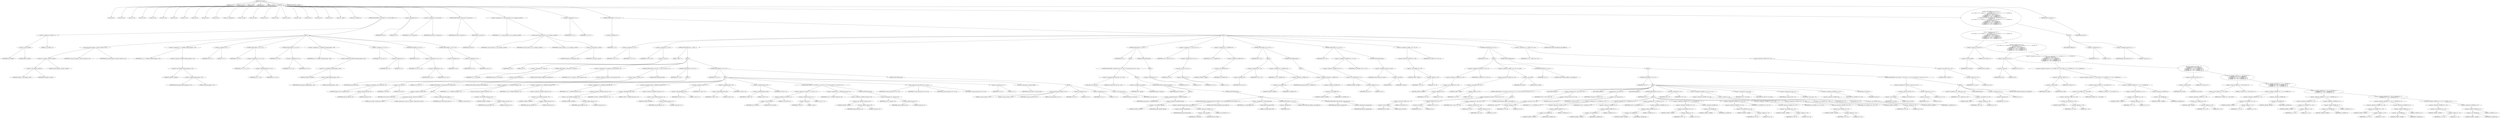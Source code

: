 digraph cache_insert {  
"1000124" [label = "(METHOD,cache_insert)" ]
"1000125" [label = "(PARAM,int a1)" ]
"1000126" [label = "(PARAM,void *cp)" ]
"1000127" [label = "(PARAM,int a3)" ]
"1000128" [label = "(PARAM,int a4)" ]
"1000129" [label = "(PARAM,__int16 a5)" ]
"1000130" [label = "(BLOCK,,)" ]
"1000131" [label = "(LOCAL,v9: int)" ]
"1000132" [label = "(LOCAL,v10: int)" ]
"1000133" [label = "(LOCAL,v11: int)" ]
"1000134" [label = "(LOCAL,v13: int)" ]
"1000135" [label = "(LOCAL,v14: int)" ]
"1000136" [label = "(LOCAL,v15: int)" ]
"1000137" [label = "(LOCAL,v16: int)" ]
"1000138" [label = "(LOCAL,v17: int)" ]
"1000139" [label = "(LOCAL,v18: int)" ]
"1000140" [label = "(LOCAL,v19: int)" ]
"1000141" [label = "(LOCAL,v20: int)" ]
"1000142" [label = "(LOCAL,v21: unsigned int)" ]
"1000143" [label = "(LOCAL,v22: bool)" ]
"1000144" [label = "(LOCAL,v23: bool)" ]
"1000145" [label = "(LOCAL,v24: int *)" ]
"1000146" [label = "(LOCAL,v25: int)" ]
"1000147" [label = "(LOCAL,v26: char *)" ]
"1000148" [label = "(LOCAL,v27: int)" ]
"1000149" [label = "(LOCAL,v28: int)" ]
"1000150" [label = "(LOCAL,v29: int)" ]
"1000151" [label = "(LOCAL,v30: int)" ]
"1000152" [label = "(LOCAL,v31: _BYTE *)" ]
"1000153" [label = "(LOCAL,v32: _DWORD [ 4 ])" ]
"1000154" [label = "(CONTROL_STRUCTURE,if ( (a5 & 0x980) != 0 ),if ( (a5 & 0x980) != 0 ))" ]
"1000155" [label = "(<operator>.notEquals,(a5 & 0x980) != 0)" ]
"1000156" [label = "(<operator>.and,a5 & 0x980)" ]
"1000157" [label = "(IDENTIFIER,a5,a5 & 0x980)" ]
"1000158" [label = "(LITERAL,0x980,a5 & 0x980)" ]
"1000159" [label = "(LITERAL,0,(a5 & 0x980) != 0)" ]
"1000160" [label = "(BLOCK,,)" ]
"1000161" [label = "(log_query,log_query((unsigned __int16)a5 | 0x10000, a1, cp))" ]
"1000162" [label = "(<operator>.or,(unsigned __int16)a5 | 0x10000)" ]
"1000163" [label = "(<operator>.cast,(unsigned __int16)a5)" ]
"1000164" [label = "(UNKNOWN,unsigned __int16,unsigned __int16)" ]
"1000165" [label = "(IDENTIFIER,a5,(unsigned __int16)a5)" ]
"1000166" [label = "(LITERAL,0x10000,(unsigned __int16)a5 | 0x10000)" ]
"1000167" [label = "(IDENTIFIER,a1,log_query((unsigned __int16)a5 | 0x10000, a1, cp))" ]
"1000168" [label = "(IDENTIFIER,cp,log_query((unsigned __int16)a5 | 0x10000, a1, cp))" ]
"1000169" [label = "(<operator>.assignment,v21 = *(_DWORD *)(dnsmasq_daemon + 252))" ]
"1000170" [label = "(IDENTIFIER,v21,v21 = *(_DWORD *)(dnsmasq_daemon + 252))" ]
"1000171" [label = "(<operator>.indirection,*(_DWORD *)(dnsmasq_daemon + 252))" ]
"1000172" [label = "(<operator>.cast,(_DWORD *)(dnsmasq_daemon + 252))" ]
"1000173" [label = "(UNKNOWN,_DWORD *,_DWORD *)" ]
"1000174" [label = "(<operator>.addition,dnsmasq_daemon + 252)" ]
"1000175" [label = "(IDENTIFIER,dnsmasq_daemon,dnsmasq_daemon + 252)" ]
"1000176" [label = "(LITERAL,252,dnsmasq_daemon + 252)" ]
"1000177" [label = "(<operator>.assignment,v22 = 1)" ]
"1000178" [label = "(IDENTIFIER,v22,v22 = 1)" ]
"1000179" [label = "(LITERAL,1,v22 = 1)" ]
"1000180" [label = "(CONTROL_STRUCTURE,if ( v21 ),if ( v21 ))" ]
"1000181" [label = "(IDENTIFIER,v21,if ( v21 ))" ]
"1000182" [label = "(<operator>.assignment,v22 = v21 >= a4)" ]
"1000183" [label = "(IDENTIFIER,v22,v22 = v21 >= a4)" ]
"1000184" [label = "(<operator>.greaterEqualsThan,v21 >= a4)" ]
"1000185" [label = "(IDENTIFIER,v21,v21 >= a4)" ]
"1000186" [label = "(IDENTIFIER,a4,v21 >= a4)" ]
"1000187" [label = "(CONTROL_STRUCTURE,if ( v22 ),if ( v22 ))" ]
"1000188" [label = "(IDENTIFIER,v22,if ( v22 ))" ]
"1000189" [label = "(<operator>.assignment,v21 = a4)" ]
"1000190" [label = "(IDENTIFIER,v21,v21 = a4)" ]
"1000191" [label = "(IDENTIFIER,a4,v21 = a4)" ]
"1000192" [label = "(<operator>.assignment,a4 = *(_DWORD *)(dnsmasq_daemon + 248))" ]
"1000193" [label = "(IDENTIFIER,a4,a4 = *(_DWORD *)(dnsmasq_daemon + 248))" ]
"1000194" [label = "(<operator>.indirection,*(_DWORD *)(dnsmasq_daemon + 248))" ]
"1000195" [label = "(<operator>.cast,(_DWORD *)(dnsmasq_daemon + 248))" ]
"1000196" [label = "(UNKNOWN,_DWORD *,_DWORD *)" ]
"1000197" [label = "(<operator>.addition,dnsmasq_daemon + 248)" ]
"1000198" [label = "(IDENTIFIER,dnsmasq_daemon,dnsmasq_daemon + 248)" ]
"1000199" [label = "(LITERAL,248,dnsmasq_daemon + 248)" ]
"1000200" [label = "(<operator>.assignment,v23 = a4 != 0)" ]
"1000201" [label = "(IDENTIFIER,v23,v23 = a4 != 0)" ]
"1000202" [label = "(<operator>.notEquals,a4 != 0)" ]
"1000203" [label = "(IDENTIFIER,a4,a4 != 0)" ]
"1000204" [label = "(LITERAL,0,a4 != 0)" ]
"1000205" [label = "(CONTROL_STRUCTURE,if ( a4 ),if ( a4 ))" ]
"1000206" [label = "(IDENTIFIER,a4,if ( a4 ))" ]
"1000207" [label = "(<operator>.assignment,v23 = a4 > v21)" ]
"1000208" [label = "(IDENTIFIER,v23,v23 = a4 > v21)" ]
"1000209" [label = "(<operator>.greaterThan,a4 > v21)" ]
"1000210" [label = "(IDENTIFIER,a4,a4 > v21)" ]
"1000211" [label = "(IDENTIFIER,v21,a4 > v21)" ]
"1000212" [label = "(CONTROL_STRUCTURE,if ( !v23 ),if ( !v23 ))" ]
"1000213" [label = "(<operator>.logicalNot,!v23)" ]
"1000214" [label = "(IDENTIFIER,v23,!v23)" ]
"1000215" [label = "(<operator>.assignment,a4 = v21)" ]
"1000216" [label = "(IDENTIFIER,a4,a4 = v21)" ]
"1000217" [label = "(IDENTIFIER,v21,a4 = v21)" ]
"1000218" [label = "(<operator>.assignment,v9 = 0)" ]
"1000219" [label = "(IDENTIFIER,v9,v9 = 0)" ]
"1000220" [label = "(LITERAL,0,v9 = 0)" ]
"1000221" [label = "(<operator>.assignment,v10 = insert_error)" ]
"1000222" [label = "(IDENTIFIER,v10,v10 = insert_error)" ]
"1000223" [label = "(IDENTIFIER,insert_error,v10 = insert_error)" ]
"1000224" [label = "(CONTROL_STRUCTURE,if ( insert_error ),if ( insert_error ))" ]
"1000225" [label = "(IDENTIFIER,insert_error,if ( insert_error ))" ]
"1000226" [label = "(RETURN,return v9;,return v9;)" ]
"1000227" [label = "(IDENTIFIER,v9,return v9;)" ]
"1000228" [label = "(<operator>.assignment,v11 = cache_scan_free(a1, cp, a3, (unsigned __int16)a5))" ]
"1000229" [label = "(IDENTIFIER,v11,v11 = cache_scan_free(a1, cp, a3, (unsigned __int16)a5))" ]
"1000230" [label = "(cache_scan_free,cache_scan_free(a1, cp, a3, (unsigned __int16)a5))" ]
"1000231" [label = "(IDENTIFIER,a1,cache_scan_free(a1, cp, a3, (unsigned __int16)a5))" ]
"1000232" [label = "(IDENTIFIER,cp,cache_scan_free(a1, cp, a3, (unsigned __int16)a5))" ]
"1000233" [label = "(IDENTIFIER,a3,cache_scan_free(a1, cp, a3, (unsigned __int16)a5))" ]
"1000234" [label = "(<operator>.cast,(unsigned __int16)a5)" ]
"1000235" [label = "(UNKNOWN,unsigned __int16,unsigned __int16)" ]
"1000236" [label = "(IDENTIFIER,a5,(unsigned __int16)a5)" ]
"1000237" [label = "(<operator>.assignment,v9 = v11)" ]
"1000238" [label = "(IDENTIFIER,v9,v9 = v11)" ]
"1000239" [label = "(IDENTIFIER,v11,v9 = v11)" ]
"1000240" [label = "(CONTROL_STRUCTURE,if ( !v11 ),if ( !v11 ))" ]
"1000241" [label = "(<operator>.logicalNot,!v11)" ]
"1000242" [label = "(IDENTIFIER,v11,!v11)" ]
"1000243" [label = "(BLOCK,,)" ]
"1000244" [label = "(<operator>.assignment,v13 = v10)" ]
"1000245" [label = "(IDENTIFIER,v13,v13 = v10)" ]
"1000246" [label = "(IDENTIFIER,v10,v13 = v10)" ]
"1000247" [label = "(<operator>.assignment,v14 = a5 & 4)" ]
"1000248" [label = "(IDENTIFIER,v14,v14 = a5 & 4)" ]
"1000249" [label = "(<operator>.and,a5 & 4)" ]
"1000250" [label = "(IDENTIFIER,a5,a5 & 4)" ]
"1000251" [label = "(LITERAL,4,a5 & 4)" ]
"1000252" [label = "(CONTROL_STRUCTURE,while ( 1 ),while ( 1 ))" ]
"1000253" [label = "(LITERAL,1,while ( 1 ))" ]
"1000254" [label = "(BLOCK,,)" ]
"1000255" [label = "(<operator>.assignment,v15 = cache_tail)" ]
"1000256" [label = "(IDENTIFIER,v15,v15 = cache_tail)" ]
"1000257" [label = "(IDENTIFIER,cache_tail,v15 = cache_tail)" ]
"1000258" [label = "(CONTROL_STRUCTURE,if ( !cache_tail ),if ( !cache_tail ))" ]
"1000259" [label = "(<operator>.logicalNot,!cache_tail)" ]
"1000260" [label = "(IDENTIFIER,cache_tail,!cache_tail)" ]
"1000261" [label = "(CONTROL_STRUCTURE,goto LABEL_26;,goto LABEL_26;)" ]
"1000262" [label = "(<operator>.assignment,v16 = *(unsigned __int16 *)(cache_tail + 36))" ]
"1000263" [label = "(IDENTIFIER,v16,v16 = *(unsigned __int16 *)(cache_tail + 36))" ]
"1000264" [label = "(<operator>.indirection,*(unsigned __int16 *)(cache_tail + 36))" ]
"1000265" [label = "(<operator>.cast,(unsigned __int16 *)(cache_tail + 36))" ]
"1000266" [label = "(UNKNOWN,unsigned __int16 *,unsigned __int16 *)" ]
"1000267" [label = "(<operator>.addition,cache_tail + 36)" ]
"1000268" [label = "(IDENTIFIER,cache_tail,cache_tail + 36)" ]
"1000269" [label = "(LITERAL,36,cache_tail + 36)" ]
"1000270" [label = "(CONTROL_STRUCTURE,if ( (v16 & 0xC) == 0 ),if ( (v16 & 0xC) == 0 ))" ]
"1000271" [label = "(<operator>.equals,(v16 & 0xC) == 0)" ]
"1000272" [label = "(<operator>.and,v16 & 0xC)" ]
"1000273" [label = "(IDENTIFIER,v16,v16 & 0xC)" ]
"1000274" [label = "(LITERAL,0xC,v16 & 0xC)" ]
"1000275" [label = "(LITERAL,0,(v16 & 0xC) == 0)" ]
"1000276" [label = "(CONTROL_STRUCTURE,break;,break;)" ]
"1000277" [label = "(CONTROL_STRUCTURE,if ( v13 ),if ( v13 ))" ]
"1000278" [label = "(IDENTIFIER,v13,if ( v13 ))" ]
"1000279" [label = "(BLOCK,,)" ]
"1000280" [label = "(CONTROL_STRUCTURE,if ( !warned_12395 ),if ( !warned_12395 ))" ]
"1000281" [label = "(<operator>.logicalNot,!warned_12395)" ]
"1000282" [label = "(IDENTIFIER,warned_12395,!warned_12395)" ]
"1000283" [label = "(BLOCK,,)" ]
"1000284" [label = "(my_syslog,my_syslog(3, \"Internal error in cache.\"))" ]
"1000285" [label = "(LITERAL,3,my_syslog(3, \"Internal error in cache.\"))" ]
"1000286" [label = "(LITERAL,\"Internal error in cache.\",my_syslog(3, \"Internal error in cache.\"))" ]
"1000287" [label = "(<operator>.assignment,warned_12395 = 1)" ]
"1000288" [label = "(IDENTIFIER,warned_12395,warned_12395 = 1)" ]
"1000289" [label = "(LITERAL,1,warned_12395 = 1)" ]
"1000290" [label = "(CONTROL_STRUCTURE,goto LABEL_26;,goto LABEL_26;)" ]
"1000291" [label = "(CONTROL_STRUCTURE,if ( v14 ),if ( v14 ))" ]
"1000292" [label = "(IDENTIFIER,v14,if ( v14 ))" ]
"1000293" [label = "(BLOCK,,)" ]
"1000294" [label = "(<operator>.assignment,v17 = *(_DWORD *)(cache_tail + 16))" ]
"1000295" [label = "(IDENTIFIER,v17,v17 = *(_DWORD *)(cache_tail + 16))" ]
"1000296" [label = "(<operator>.indirection,*(_DWORD *)(cache_tail + 16))" ]
"1000297" [label = "(<operator>.cast,(_DWORD *)(cache_tail + 16))" ]
"1000298" [label = "(UNKNOWN,_DWORD *,_DWORD *)" ]
"1000299" [label = "(<operator>.addition,cache_tail + 16)" ]
"1000300" [label = "(IDENTIFIER,cache_tail,cache_tail + 16)" ]
"1000301" [label = "(LITERAL,16,cache_tail + 16)" ]
"1000302" [label = "(<operator>.assignment,v18 = *(_DWORD *)(cache_tail + 20))" ]
"1000303" [label = "(IDENTIFIER,v18,v18 = *(_DWORD *)(cache_tail + 20))" ]
"1000304" [label = "(<operator>.indirection,*(_DWORD *)(cache_tail + 20))" ]
"1000305" [label = "(<operator>.cast,(_DWORD *)(cache_tail + 20))" ]
"1000306" [label = "(UNKNOWN,_DWORD *,_DWORD *)" ]
"1000307" [label = "(<operator>.addition,cache_tail + 20)" ]
"1000308" [label = "(IDENTIFIER,cache_tail,cache_tail + 20)" ]
"1000309" [label = "(LITERAL,20,cache_tail + 20)" ]
"1000310" [label = "(<operator>.assignment,v19 = *(_DWORD *)(cache_tail + 24))" ]
"1000311" [label = "(IDENTIFIER,v19,v19 = *(_DWORD *)(cache_tail + 24))" ]
"1000312" [label = "(<operator>.indirection,*(_DWORD *)(cache_tail + 24))" ]
"1000313" [label = "(<operator>.cast,(_DWORD *)(cache_tail + 24))" ]
"1000314" [label = "(UNKNOWN,_DWORD *,_DWORD *)" ]
"1000315" [label = "(<operator>.addition,cache_tail + 24)" ]
"1000316" [label = "(IDENTIFIER,cache_tail,cache_tail + 24)" ]
"1000317" [label = "(LITERAL,24,cache_tail + 24)" ]
"1000318" [label = "(<operator>.assignment,v32[0] = *(_DWORD *)(cache_tail + 12))" ]
"1000319" [label = "(<operator>.indirectIndexAccess,v32[0])" ]
"1000320" [label = "(IDENTIFIER,v32,v32[0] = *(_DWORD *)(cache_tail + 12))" ]
"1000321" [label = "(LITERAL,0,v32[0] = *(_DWORD *)(cache_tail + 12))" ]
"1000322" [label = "(<operator>.indirection,*(_DWORD *)(cache_tail + 12))" ]
"1000323" [label = "(<operator>.cast,(_DWORD *)(cache_tail + 12))" ]
"1000324" [label = "(UNKNOWN,_DWORD *,_DWORD *)" ]
"1000325" [label = "(<operator>.addition,cache_tail + 12)" ]
"1000326" [label = "(IDENTIFIER,cache_tail,cache_tail + 12)" ]
"1000327" [label = "(LITERAL,12,cache_tail + 12)" ]
"1000328" [label = "(<operator>.assignment,v32[1] = v17)" ]
"1000329" [label = "(<operator>.indirectIndexAccess,v32[1])" ]
"1000330" [label = "(IDENTIFIER,v32,v32[1] = v17)" ]
"1000331" [label = "(LITERAL,1,v32[1] = v17)" ]
"1000332" [label = "(IDENTIFIER,v17,v32[1] = v17)" ]
"1000333" [label = "(<operator>.assignment,v32[2] = v18)" ]
"1000334" [label = "(<operator>.indirectIndexAccess,v32[2])" ]
"1000335" [label = "(IDENTIFIER,v32,v32[2] = v18)" ]
"1000336" [label = "(LITERAL,2,v32[2] = v18)" ]
"1000337" [label = "(IDENTIFIER,v18,v32[2] = v18)" ]
"1000338" [label = "(<operator>.assignment,v32[3] = v19)" ]
"1000339" [label = "(<operator>.indirectIndexAccess,v32[3])" ]
"1000340" [label = "(IDENTIFIER,v32,v32[3] = v19)" ]
"1000341" [label = "(LITERAL,3,v32[3] = v19)" ]
"1000342" [label = "(IDENTIFIER,v19,v32[3] = v19)" ]
"1000343" [label = "(CONTROL_STRUCTURE,if ( (v16 & 0x200) != 0 || (v16 & 2) != 0 ),if ( (v16 & 0x200) != 0 || (v16 & 2) != 0 ))" ]
"1000344" [label = "(<operator>.logicalOr,(v16 & 0x200) != 0 || (v16 & 2) != 0)" ]
"1000345" [label = "(<operator>.notEquals,(v16 & 0x200) != 0)" ]
"1000346" [label = "(<operator>.and,v16 & 0x200)" ]
"1000347" [label = "(IDENTIFIER,v16,v16 & 0x200)" ]
"1000348" [label = "(LITERAL,0x200,v16 & 0x200)" ]
"1000349" [label = "(LITERAL,0,(v16 & 0x200) != 0)" ]
"1000350" [label = "(<operator>.notEquals,(v16 & 2) != 0)" ]
"1000351" [label = "(<operator>.and,v16 & 2)" ]
"1000352" [label = "(IDENTIFIER,v16,v16 & 2)" ]
"1000353" [label = "(LITERAL,2,v16 & 2)" ]
"1000354" [label = "(LITERAL,0,(v16 & 2) != 0)" ]
"1000355" [label = "(<operator>.assignment,v20 = *(_DWORD *)(cache_tail + 40))" ]
"1000356" [label = "(IDENTIFIER,v20,v20 = *(_DWORD *)(cache_tail + 40))" ]
"1000357" [label = "(<operator>.indirection,*(_DWORD *)(cache_tail + 40))" ]
"1000358" [label = "(<operator>.cast,(_DWORD *)(cache_tail + 40))" ]
"1000359" [label = "(UNKNOWN,_DWORD *,_DWORD *)" ]
"1000360" [label = "(<operator>.addition,cache_tail + 40)" ]
"1000361" [label = "(IDENTIFIER,cache_tail,cache_tail + 40)" ]
"1000362" [label = "(LITERAL,40,cache_tail + 40)" ]
"1000363" [label = "(CONTROL_STRUCTURE,else,else)" ]
"1000364" [label = "(<operator>.assignment,v20 = cache_tail + 40)" ]
"1000365" [label = "(IDENTIFIER,v20,v20 = cache_tail + 40)" ]
"1000366" [label = "(<operator>.addition,cache_tail + 40)" ]
"1000367" [label = "(IDENTIFIER,cache_tail,cache_tail + 40)" ]
"1000368" [label = "(LITERAL,40,cache_tail + 40)" ]
"1000369" [label = "(cache_scan_free,cache_scan_free(v20, v32, a3, v16))" ]
"1000370" [label = "(IDENTIFIER,v20,cache_scan_free(v20, v32, a3, v16))" ]
"1000371" [label = "(IDENTIFIER,v32,cache_scan_free(v20, v32, a3, v16))" ]
"1000372" [label = "(IDENTIFIER,a3,cache_scan_free(v20, v32, a3, v16))" ]
"1000373" [label = "(IDENTIFIER,v16,cache_scan_free(v20, v32, a3, v16))" ]
"1000374" [label = "(<operator>.assignment,v13 = 1)" ]
"1000375" [label = "(IDENTIFIER,v13,v13 = 1)" ]
"1000376" [label = "(LITERAL,1,v13 = 1)" ]
"1000377" [label = "(<operator>.preIncrement,++cache_live_freed)" ]
"1000378" [label = "(IDENTIFIER,cache_live_freed,++cache_live_freed)" ]
"1000379" [label = "(CONTROL_STRUCTURE,else,else)" ]
"1000380" [label = "(BLOCK,,)" ]
"1000381" [label = "(cache_scan_free,cache_scan_free(0, 0, a3, 0))" ]
"1000382" [label = "(LITERAL,0,cache_scan_free(0, 0, a3, 0))" ]
"1000383" [label = "(LITERAL,0,cache_scan_free(0, 0, a3, 0))" ]
"1000384" [label = "(IDENTIFIER,a3,cache_scan_free(0, 0, a3, 0))" ]
"1000385" [label = "(LITERAL,0,cache_scan_free(0, 0, a3, 0))" ]
"1000386" [label = "(<operator>.assignment,v13 = 0)" ]
"1000387" [label = "(IDENTIFIER,v13,v13 = 0)" ]
"1000388" [label = "(LITERAL,0,v13 = 0)" ]
"1000389" [label = "(<operator>.assignment,v14 = 1)" ]
"1000390" [label = "(IDENTIFIER,v14,v14 = 1)" ]
"1000391" [label = "(LITERAL,1,v14 = 1)" ]
"1000392" [label = "(CONTROL_STRUCTURE,if ( a1 ),if ( a1 ))" ]
"1000393" [label = "(IDENTIFIER,a1,if ( a1 ))" ]
"1000394" [label = "(BLOCK,,)" ]
"1000395" [label = "(CONTROL_STRUCTURE,if ( strlen((const char *)a1) > 0x31 ),if ( strlen((const char *)a1) > 0x31 ))" ]
"1000396" [label = "(<operator>.greaterThan,strlen((const char *)a1) > 0x31)" ]
"1000397" [label = "(strlen,strlen((const char *)a1))" ]
"1000398" [label = "(<operator>.cast,(const char *)a1)" ]
"1000399" [label = "(UNKNOWN,const char *,const char *)" ]
"1000400" [label = "(IDENTIFIER,a1,(const char *)a1)" ]
"1000401" [label = "(LITERAL,0x31,strlen((const char *)a1) > 0x31)" ]
"1000402" [label = "(BLOCK,,)" ]
"1000403" [label = "(<operator>.assignment,v9 = big_free)" ]
"1000404" [label = "(IDENTIFIER,v9,v9 = big_free)" ]
"1000405" [label = "(IDENTIFIER,big_free,v9 = big_free)" ]
"1000406" [label = "(CONTROL_STRUCTURE,if ( big_free ),if ( big_free ))" ]
"1000407" [label = "(IDENTIFIER,big_free,if ( big_free ))" ]
"1000408" [label = "(BLOCK,,)" ]
"1000409" [label = "(<operator>.assignment,big_free = *(_DWORD *)big_free)" ]
"1000410" [label = "(IDENTIFIER,big_free,big_free = *(_DWORD *)big_free)" ]
"1000411" [label = "(<operator>.indirection,*(_DWORD *)big_free)" ]
"1000412" [label = "(<operator>.cast,(_DWORD *)big_free)" ]
"1000413" [label = "(UNKNOWN,_DWORD *,_DWORD *)" ]
"1000414" [label = "(IDENTIFIER,big_free,(_DWORD *)big_free)" ]
"1000415" [label = "(CONTROL_STRUCTURE,else,else)" ]
"1000416" [label = "(BLOCK,,)" ]
"1000417" [label = "(CONTROL_STRUCTURE,if ( !bignames_left && (a5 & 0x5000) == 0 ),if ( !bignames_left && (a5 & 0x5000) == 0 ))" ]
"1000418" [label = "(<operator>.logicalAnd,!bignames_left && (a5 & 0x5000) == 0)" ]
"1000419" [label = "(<operator>.logicalNot,!bignames_left)" ]
"1000420" [label = "(IDENTIFIER,bignames_left,!bignames_left)" ]
"1000421" [label = "(<operator>.equals,(a5 & 0x5000) == 0)" ]
"1000422" [label = "(<operator>.and,a5 & 0x5000)" ]
"1000423" [label = "(IDENTIFIER,a5,a5 & 0x5000)" ]
"1000424" [label = "(LITERAL,0x5000,a5 & 0x5000)" ]
"1000425" [label = "(LITERAL,0,(a5 & 0x5000) == 0)" ]
"1000426" [label = "(CONTROL_STRUCTURE,goto LABEL_26;,goto LABEL_26;)" ]
"1000427" [label = "(<operator>.assignment,v9 = whine_malloc(1028))" ]
"1000428" [label = "(IDENTIFIER,v9,v9 = whine_malloc(1028))" ]
"1000429" [label = "(whine_malloc,whine_malloc(1028))" ]
"1000430" [label = "(LITERAL,1028,whine_malloc(1028))" ]
"1000431" [label = "(CONTROL_STRUCTURE,if ( !v9 ),if ( !v9 ))" ]
"1000432" [label = "(<operator>.logicalNot,!v9)" ]
"1000433" [label = "(IDENTIFIER,v9,!v9)" ]
"1000434" [label = "(CONTROL_STRUCTURE,goto LABEL_26;,goto LABEL_26;)" ]
"1000435" [label = "(CONTROL_STRUCTURE,if ( bignames_left ),if ( bignames_left ))" ]
"1000436" [label = "(IDENTIFIER,bignames_left,if ( bignames_left ))" ]
"1000437" [label = "(<operator>.preDecrement,--bignames_left)" ]
"1000438" [label = "(IDENTIFIER,bignames_left,--bignames_left)" ]
"1000439" [label = "(CONTROL_STRUCTURE,else,else)" ]
"1000440" [label = "(BLOCK,,)" ]
"1000441" [label = "(<operator>.assignment,v9 = 0)" ]
"1000442" [label = "(IDENTIFIER,v9,v9 = 0)" ]
"1000443" [label = "(LITERAL,0,v9 = 0)" ]
"1000444" [label = "(<operator>.assignment,v24 = *(int **)(v15 + 4))" ]
"1000445" [label = "(IDENTIFIER,v24,v24 = *(int **)(v15 + 4))" ]
"1000446" [label = "(<operator>.indirection,*(int **)(v15 + 4))" ]
"1000447" [label = "(<operator>.cast,(int **)(v15 + 4))" ]
"1000448" [label = "(UNKNOWN,int **,int **)" ]
"1000449" [label = "(<operator>.addition,v15 + 4)" ]
"1000450" [label = "(IDENTIFIER,v15,v15 + 4)" ]
"1000451" [label = "(LITERAL,4,v15 + 4)" ]
"1000452" [label = "(<operator>.assignment,v25 = *(_DWORD *)v15)" ]
"1000453" [label = "(IDENTIFIER,v25,v25 = *(_DWORD *)v15)" ]
"1000454" [label = "(<operator>.indirection,*(_DWORD *)v15)" ]
"1000455" [label = "(<operator>.cast,(_DWORD *)v15)" ]
"1000456" [label = "(UNKNOWN,_DWORD *,_DWORD *)" ]
"1000457" [label = "(IDENTIFIER,v15,(_DWORD *)v15)" ]
"1000458" [label = "(CONTROL_STRUCTURE,if ( v24 ),if ( v24 ))" ]
"1000459" [label = "(IDENTIFIER,v24,if ( v24 ))" ]
"1000460" [label = "(BLOCK,,)" ]
"1000461" [label = "(<operator>.assignment,*v24 = v25)" ]
"1000462" [label = "(<operator>.indirection,*v24)" ]
"1000463" [label = "(IDENTIFIER,v24,*v24 = v25)" ]
"1000464" [label = "(IDENTIFIER,v25,*v24 = v25)" ]
"1000465" [label = "(<operator>.assignment,v25 = *(_DWORD *)v15)" ]
"1000466" [label = "(IDENTIFIER,v25,v25 = *(_DWORD *)v15)" ]
"1000467" [label = "(<operator>.indirection,*(_DWORD *)v15)" ]
"1000468" [label = "(<operator>.cast,(_DWORD *)v15)" ]
"1000469" [label = "(UNKNOWN,_DWORD *,_DWORD *)" ]
"1000470" [label = "(IDENTIFIER,v15,(_DWORD *)v15)" ]
"1000471" [label = "(CONTROL_STRUCTURE,else,else)" ]
"1000472" [label = "(BLOCK,,)" ]
"1000473" [label = "(<operator>.assignment,cache_head = *(_DWORD *)v15)" ]
"1000474" [label = "(IDENTIFIER,cache_head,cache_head = *(_DWORD *)v15)" ]
"1000475" [label = "(<operator>.indirection,*(_DWORD *)v15)" ]
"1000476" [label = "(<operator>.cast,(_DWORD *)v15)" ]
"1000477" [label = "(UNKNOWN,_DWORD *,_DWORD *)" ]
"1000478" [label = "(IDENTIFIER,v15,(_DWORD *)v15)" ]
"1000479" [label = "(CONTROL_STRUCTURE,if ( v25 ),if ( v25 ))" ]
"1000480" [label = "(IDENTIFIER,v25,if ( v25 ))" ]
"1000481" [label = "(<operator>.assignment,*(_DWORD *)(v25 + 4) = v24)" ]
"1000482" [label = "(<operator>.indirection,*(_DWORD *)(v25 + 4))" ]
"1000483" [label = "(<operator>.cast,(_DWORD *)(v25 + 4))" ]
"1000484" [label = "(UNKNOWN,_DWORD *,_DWORD *)" ]
"1000485" [label = "(<operator>.addition,v25 + 4)" ]
"1000486" [label = "(IDENTIFIER,v25,v25 + 4)" ]
"1000487" [label = "(LITERAL,4,v25 + 4)" ]
"1000488" [label = "(IDENTIFIER,v24,*(_DWORD *)(v25 + 4) = v24)" ]
"1000489" [label = "(CONTROL_STRUCTURE,else,else)" ]
"1000490" [label = "(<operator>.assignment,cache_tail = (int)v24)" ]
"1000491" [label = "(IDENTIFIER,cache_tail,cache_tail = (int)v24)" ]
"1000492" [label = "(<operator>.cast,(int)v24)" ]
"1000493" [label = "(UNKNOWN,int,int)" ]
"1000494" [label = "(IDENTIFIER,v24,(int)v24)" ]
"1000495" [label = "(<operator>.assignment,*(_WORD *)(v15 + 36) = a5)" ]
"1000496" [label = "(<operator>.indirection,*(_WORD *)(v15 + 36))" ]
"1000497" [label = "(<operator>.cast,(_WORD *)(v15 + 36))" ]
"1000498" [label = "(UNKNOWN,_WORD *,_WORD *)" ]
"1000499" [label = "(<operator>.addition,v15 + 36)" ]
"1000500" [label = "(IDENTIFIER,v15,v15 + 36)" ]
"1000501" [label = "(LITERAL,36,v15 + 36)" ]
"1000502" [label = "(IDENTIFIER,a5,*(_WORD *)(v15 + 36) = a5)" ]
"1000503" [label = "(CONTROL_STRUCTURE,if ( v9 ),if ( v9 ))" ]
"1000504" [label = "(IDENTIFIER,v9,if ( v9 ))" ]
"1000505" [label = "(BLOCK,,)" ]
"1000506" [label = "(<operator>.assignment,*(_DWORD *)(v15 + 40) = v9)" ]
"1000507" [label = "(<operator>.indirection,*(_DWORD *)(v15 + 40))" ]
"1000508" [label = "(<operator>.cast,(_DWORD *)(v15 + 40))" ]
"1000509" [label = "(UNKNOWN,_DWORD *,_DWORD *)" ]
"1000510" [label = "(<operator>.addition,v15 + 40)" ]
"1000511" [label = "(IDENTIFIER,v15,v15 + 40)" ]
"1000512" [label = "(LITERAL,40,v15 + 40)" ]
"1000513" [label = "(IDENTIFIER,v9,*(_DWORD *)(v15 + 40) = v9)" ]
"1000514" [label = "(<operator>.assignment,*(_WORD *)(v15 + 36) = a5 | 0x200)" ]
"1000515" [label = "(<operator>.indirection,*(_WORD *)(v15 + 36))" ]
"1000516" [label = "(<operator>.cast,(_WORD *)(v15 + 36))" ]
"1000517" [label = "(UNKNOWN,_WORD *,_WORD *)" ]
"1000518" [label = "(<operator>.addition,v15 + 36)" ]
"1000519" [label = "(IDENTIFIER,v15,v15 + 36)" ]
"1000520" [label = "(LITERAL,36,v15 + 36)" ]
"1000521" [label = "(<operator>.or,a5 | 0x200)" ]
"1000522" [label = "(IDENTIFIER,a5,a5 | 0x200)" ]
"1000523" [label = "(LITERAL,0x200,a5 | 0x200)" ]
"1000524" [label = "(CONTROL_STRUCTURE,if ( a1 ),if ( a1 ))" ]
"1000525" [label = "(IDENTIFIER,a1,if ( a1 ))" ]
"1000526" [label = "(CONTROL_STRUCTURE,goto LABEL_51;,goto LABEL_51;)" ]
"1000527" [label = "(CONTROL_STRUCTURE,else,else)" ]
"1000528" [label = "(BLOCK,,)" ]
"1000529" [label = "(CONTROL_STRUCTURE,if ( a1 ),if ( a1 ))" ]
"1000530" [label = "(IDENTIFIER,a1,if ( a1 ))" ]
"1000531" [label = "(BLOCK,,)" ]
"1000532" [label = "(CONTROL_STRUCTURE,if ( (a5 & 0x200) == 0 && (a5 & 2) == 0 ),if ( (a5 & 0x200) == 0 && (a5 & 2) == 0 ))" ]
"1000533" [label = "(<operator>.logicalAnd,(a5 & 0x200) == 0 && (a5 & 2) == 0)" ]
"1000534" [label = "(<operator>.equals,(a5 & 0x200) == 0)" ]
"1000535" [label = "(<operator>.and,a5 & 0x200)" ]
"1000536" [label = "(IDENTIFIER,a5,a5 & 0x200)" ]
"1000537" [label = "(LITERAL,0x200,a5 & 0x200)" ]
"1000538" [label = "(LITERAL,0,(a5 & 0x200) == 0)" ]
"1000539" [label = "(<operator>.equals,(a5 & 2) == 0)" ]
"1000540" [label = "(<operator>.and,a5 & 2)" ]
"1000541" [label = "(IDENTIFIER,a5,a5 & 2)" ]
"1000542" [label = "(LITERAL,2,a5 & 2)" ]
"1000543" [label = "(LITERAL,0,(a5 & 2) == 0)" ]
"1000544" [label = "(BLOCK,,)" ]
"1000545" [label = "(<operator>.assignment,v26 = (char *)(v15 + 40))" ]
"1000546" [label = "(IDENTIFIER,v26,v26 = (char *)(v15 + 40))" ]
"1000547" [label = "(<operator>.cast,(char *)(v15 + 40))" ]
"1000548" [label = "(UNKNOWN,char *,char *)" ]
"1000549" [label = "(<operator>.addition,v15 + 40)" ]
"1000550" [label = "(IDENTIFIER,v15,v15 + 40)" ]
"1000551" [label = "(LITERAL,40,v15 + 40)" ]
"1000552" [label = "(CONTROL_STRUCTURE,goto LABEL_52;,goto LABEL_52;)" ]
"1000553" [label = "(JUMP_TARGET,LABEL_51)" ]
"1000554" [label = "(<operator>.assignment,v26 = *(char **)(v15 + 40))" ]
"1000555" [label = "(IDENTIFIER,v26,v26 = *(char **)(v15 + 40))" ]
"1000556" [label = "(<operator>.indirection,*(char **)(v15 + 40))" ]
"1000557" [label = "(<operator>.cast,(char **)(v15 + 40))" ]
"1000558" [label = "(UNKNOWN,char **,char **)" ]
"1000559" [label = "(<operator>.addition,v15 + 40)" ]
"1000560" [label = "(IDENTIFIER,v15,v15 + 40)" ]
"1000561" [label = "(LITERAL,40,v15 + 40)" ]
"1000562" [label = "(JUMP_TARGET,LABEL_52)" ]
"1000563" [label = "(strcpy,strcpy(v26, (const char *)a1))" ]
"1000564" [label = "(IDENTIFIER,v26,strcpy(v26, (const char *)a1))" ]
"1000565" [label = "(<operator>.cast,(const char *)a1)" ]
"1000566" [label = "(UNKNOWN,const char *,const char *)" ]
"1000567" [label = "(IDENTIFIER,a1,(const char *)a1)" ]
"1000568" [label = "(JUMP_TARGET,LABEL_53)" ]
"1000569" [label = "(CONTROL_STRUCTURE,if ( cp ),if ( cp ))" ]
"1000570" [label = "(IDENTIFIER,cp,if ( cp ))" ]
"1000571" [label = "(BLOCK,,)" ]
"1000572" [label = "(<operator>.assignment,v27 = *((_DWORD *)cp + 1))" ]
"1000573" [label = "(IDENTIFIER,v27,v27 = *((_DWORD *)cp + 1))" ]
"1000574" [label = "(<operator>.indirection,*((_DWORD *)cp + 1))" ]
"1000575" [label = "(<operator>.addition,(_DWORD *)cp + 1)" ]
"1000576" [label = "(<operator>.cast,(_DWORD *)cp)" ]
"1000577" [label = "(UNKNOWN,_DWORD *,_DWORD *)" ]
"1000578" [label = "(IDENTIFIER,cp,(_DWORD *)cp)" ]
"1000579" [label = "(LITERAL,1,(_DWORD *)cp + 1)" ]
"1000580" [label = "(<operator>.assignment,v28 = *((_DWORD *)cp + 2))" ]
"1000581" [label = "(IDENTIFIER,v28,v28 = *((_DWORD *)cp + 2))" ]
"1000582" [label = "(<operator>.indirection,*((_DWORD *)cp + 2))" ]
"1000583" [label = "(<operator>.addition,(_DWORD *)cp + 2)" ]
"1000584" [label = "(<operator>.cast,(_DWORD *)cp)" ]
"1000585" [label = "(UNKNOWN,_DWORD *,_DWORD *)" ]
"1000586" [label = "(IDENTIFIER,cp,(_DWORD *)cp)" ]
"1000587" [label = "(LITERAL,2,(_DWORD *)cp + 2)" ]
"1000588" [label = "(<operator>.assignment,v29 = *((_DWORD *)cp + 3))" ]
"1000589" [label = "(IDENTIFIER,v29,v29 = *((_DWORD *)cp + 3))" ]
"1000590" [label = "(<operator>.indirection,*((_DWORD *)cp + 3))" ]
"1000591" [label = "(<operator>.addition,(_DWORD *)cp + 3)" ]
"1000592" [label = "(<operator>.cast,(_DWORD *)cp)" ]
"1000593" [label = "(UNKNOWN,_DWORD *,_DWORD *)" ]
"1000594" [label = "(IDENTIFIER,cp,(_DWORD *)cp)" ]
"1000595" [label = "(LITERAL,3,(_DWORD *)cp + 3)" ]
"1000596" [label = "(<operator>.assignment,*(_DWORD *)(v15 + 12) = *(_DWORD *)cp)" ]
"1000597" [label = "(<operator>.indirection,*(_DWORD *)(v15 + 12))" ]
"1000598" [label = "(<operator>.cast,(_DWORD *)(v15 + 12))" ]
"1000599" [label = "(UNKNOWN,_DWORD *,_DWORD *)" ]
"1000600" [label = "(<operator>.addition,v15 + 12)" ]
"1000601" [label = "(IDENTIFIER,v15,v15 + 12)" ]
"1000602" [label = "(LITERAL,12,v15 + 12)" ]
"1000603" [label = "(<operator>.indirection,*(_DWORD *)cp)" ]
"1000604" [label = "(<operator>.cast,(_DWORD *)cp)" ]
"1000605" [label = "(UNKNOWN,_DWORD *,_DWORD *)" ]
"1000606" [label = "(IDENTIFIER,cp,(_DWORD *)cp)" ]
"1000607" [label = "(<operator>.assignment,*(_DWORD *)(v15 + 16) = v27)" ]
"1000608" [label = "(<operator>.indirection,*(_DWORD *)(v15 + 16))" ]
"1000609" [label = "(<operator>.cast,(_DWORD *)(v15 + 16))" ]
"1000610" [label = "(UNKNOWN,_DWORD *,_DWORD *)" ]
"1000611" [label = "(<operator>.addition,v15 + 16)" ]
"1000612" [label = "(IDENTIFIER,v15,v15 + 16)" ]
"1000613" [label = "(LITERAL,16,v15 + 16)" ]
"1000614" [label = "(IDENTIFIER,v27,*(_DWORD *)(v15 + 16) = v27)" ]
"1000615" [label = "(<operator>.assignment,*(_DWORD *)(v15 + 20) = v28)" ]
"1000616" [label = "(<operator>.indirection,*(_DWORD *)(v15 + 20))" ]
"1000617" [label = "(<operator>.cast,(_DWORD *)(v15 + 20))" ]
"1000618" [label = "(UNKNOWN,_DWORD *,_DWORD *)" ]
"1000619" [label = "(<operator>.addition,v15 + 20)" ]
"1000620" [label = "(IDENTIFIER,v15,v15 + 20)" ]
"1000621" [label = "(LITERAL,20,v15 + 20)" ]
"1000622" [label = "(IDENTIFIER,v28,*(_DWORD *)(v15 + 20) = v28)" ]
"1000623" [label = "(<operator>.assignment,*(_DWORD *)(v15 + 24) = v29)" ]
"1000624" [label = "(<operator>.indirection,*(_DWORD *)(v15 + 24))" ]
"1000625" [label = "(<operator>.cast,(_DWORD *)(v15 + 24))" ]
"1000626" [label = "(UNKNOWN,_DWORD *,_DWORD *)" ]
"1000627" [label = "(<operator>.addition,v15 + 24)" ]
"1000628" [label = "(IDENTIFIER,v15,v15 + 24)" ]
"1000629" [label = "(LITERAL,24,v15 + 24)" ]
"1000630" [label = "(IDENTIFIER,v29,*(_DWORD *)(v15 + 24) = v29)" ]
"1000631" [label = "(<operator>.assignment,v9 = v15)" ]
"1000632" [label = "(IDENTIFIER,v9,v9 = v15)" ]
"1000633" [label = "(IDENTIFIER,v15,v9 = v15)" ]
"1000634" [label = "(<operator>.assignment,*(_DWORD *)(v15 + 28) = a4 + a3)" ]
"1000635" [label = "(<operator>.indirection,*(_DWORD *)(v15 + 28))" ]
"1000636" [label = "(<operator>.cast,(_DWORD *)(v15 + 28))" ]
"1000637" [label = "(UNKNOWN,_DWORD *,_DWORD *)" ]
"1000638" [label = "(<operator>.addition,v15 + 28)" ]
"1000639" [label = "(IDENTIFIER,v15,v15 + 28)" ]
"1000640" [label = "(LITERAL,28,v15 + 28)" ]
"1000641" [label = "(<operator>.addition,a4 + a3)" ]
"1000642" [label = "(IDENTIFIER,a4,a4 + a3)" ]
"1000643" [label = "(IDENTIFIER,a3,a4 + a3)" ]
"1000644" [label = "(<operator>.assignment,v30 = new_chain)" ]
"1000645" [label = "(IDENTIFIER,v30,v30 = new_chain)" ]
"1000646" [label = "(IDENTIFIER,new_chain,v30 = new_chain)" ]
"1000647" [label = "(<operator>.assignment,new_chain = v15)" ]
"1000648" [label = "(IDENTIFIER,new_chain,new_chain = v15)" ]
"1000649" [label = "(IDENTIFIER,v15,new_chain = v15)" ]
"1000650" [label = "(<operator>.assignment,*(_DWORD *)v15 = v30)" ]
"1000651" [label = "(<operator>.indirection,*(_DWORD *)v15)" ]
"1000652" [label = "(<operator>.cast,(_DWORD *)v15)" ]
"1000653" [label = "(UNKNOWN,_DWORD *,_DWORD *)" ]
"1000654" [label = "(IDENTIFIER,v15,(_DWORD *)v15)" ]
"1000655" [label = "(IDENTIFIER,v30,*(_DWORD *)v15 = v30)" ]
"1000656" [label = "(RETURN,return v9;,return v9;)" ]
"1000657" [label = "(IDENTIFIER,v9,return v9;)" ]
"1000658" [label = "(CONTROL_STRUCTURE,if ( (a5 & 0x200) == 0 && (a5 & 2) == 0 ),if ( (a5 & 0x200) == 0 && (a5 & 2) == 0 ))" ]
"1000659" [label = "(<operator>.logicalAnd,(a5 & 0x200) == 0 && (a5 & 2) == 0)" ]
"1000660" [label = "(<operator>.equals,(a5 & 0x200) == 0)" ]
"1000661" [label = "(<operator>.and,a5 & 0x200)" ]
"1000662" [label = "(IDENTIFIER,a5,a5 & 0x200)" ]
"1000663" [label = "(LITERAL,0x200,a5 & 0x200)" ]
"1000664" [label = "(LITERAL,0,(a5 & 0x200) == 0)" ]
"1000665" [label = "(<operator>.equals,(a5 & 2) == 0)" ]
"1000666" [label = "(<operator>.and,a5 & 2)" ]
"1000667" [label = "(IDENTIFIER,a5,a5 & 2)" ]
"1000668" [label = "(LITERAL,2,a5 & 2)" ]
"1000669" [label = "(LITERAL,0,(a5 & 2) == 0)" ]
"1000670" [label = "(BLOCK,,)" ]
"1000671" [label = "(<operator>.assignment,v31 = (_BYTE *)(v15 + 40))" ]
"1000672" [label = "(IDENTIFIER,v31,v31 = (_BYTE *)(v15 + 40))" ]
"1000673" [label = "(<operator>.cast,(_BYTE *)(v15 + 40))" ]
"1000674" [label = "(UNKNOWN,_BYTE *,_BYTE *)" ]
"1000675" [label = "(<operator>.addition,v15 + 40)" ]
"1000676" [label = "(IDENTIFIER,v15,v15 + 40)" ]
"1000677" [label = "(LITERAL,40,v15 + 40)" ]
"1000678" [label = "(JUMP_TARGET,LABEL_68)" ]
"1000679" [label = "(<operator>.assignment,*v31 = 0)" ]
"1000680" [label = "(<operator>.indirection,*v31)" ]
"1000681" [label = "(IDENTIFIER,v31,*v31 = 0)" ]
"1000682" [label = "(LITERAL,0,*v31 = 0)" ]
"1000683" [label = "(CONTROL_STRUCTURE,goto LABEL_53;,goto LABEL_53;)" ]
"1000684" [label = "(<operator>.assignment,v31 = *(_BYTE **)(v15 + 40))" ]
"1000685" [label = "(IDENTIFIER,v31,v31 = *(_BYTE **)(v15 + 40))" ]
"1000686" [label = "(<operator>.indirection,*(_BYTE **)(v15 + 40))" ]
"1000687" [label = "(<operator>.cast,(_BYTE **)(v15 + 40))" ]
"1000688" [label = "(UNKNOWN,_BYTE **,_BYTE **)" ]
"1000689" [label = "(<operator>.addition,v15 + 40)" ]
"1000690" [label = "(IDENTIFIER,v15,v15 + 40)" ]
"1000691" [label = "(LITERAL,40,v15 + 40)" ]
"1000692" [label = "(CONTROL_STRUCTURE,goto LABEL_68;,goto LABEL_68;)" ]
"1000693" [label = "(CONTROL_STRUCTURE,if ( (a5 & 0x180) == 0\n    || (a5 & 8) == 0\n    || ((a5 & 0x80) == 0 || (*(_WORD *)(v11 + 36) & 0x80) == 0 || *(_DWORD *)(v11 + 12) != *(_DWORD *)cp)\n    && ((a5 & 0x100) == 0\n     || (*(_WORD *)(v11 + 36) & 0x100) == 0\n     || *(_DWORD *)(v11 + 12) != *(_DWORD *)cp\n     || *(_DWORD *)(v11 + 16) != *((_DWORD *)cp + 1)\n     || *(_DWORD *)(v11 + 20) != *((_DWORD *)cp + 2)\n     || *(_DWORD *)(v11 + 24) != *((_DWORD *)cp + 3)) ),if ( (a5 & 0x180) == 0\n    || (a5 & 8) == 0\n    || ((a5 & 0x80) == 0 || (*(_WORD *)(v11 + 36) & 0x80) == 0 || *(_DWORD *)(v11 + 12) != *(_DWORD *)cp)\n    && ((a5 & 0x100) == 0\n     || (*(_WORD *)(v11 + 36) & 0x100) == 0\n     || *(_DWORD *)(v11 + 12) != *(_DWORD *)cp\n     || *(_DWORD *)(v11 + 16) != *((_DWORD *)cp + 1)\n     || *(_DWORD *)(v11 + 20) != *((_DWORD *)cp + 2)\n     || *(_DWORD *)(v11 + 24) != *((_DWORD *)cp + 3)) ))" ]
"1000694" [label = "(<operator>.logicalOr,(a5 & 0x180) == 0\n    || (a5 & 8) == 0\n    || ((a5 & 0x80) == 0 || (*(_WORD *)(v11 + 36) & 0x80) == 0 || *(_DWORD *)(v11 + 12) != *(_DWORD *)cp)\n    && ((a5 & 0x100) == 0\n     || (*(_WORD *)(v11 + 36) & 0x100) == 0\n     || *(_DWORD *)(v11 + 12) != *(_DWORD *)cp\n     || *(_DWORD *)(v11 + 16) != *((_DWORD *)cp + 1)\n     || *(_DWORD *)(v11 + 20) != *((_DWORD *)cp + 2)\n     || *(_DWORD *)(v11 + 24) != *((_DWORD *)cp + 3)))" ]
"1000695" [label = "(<operator>.equals,(a5 & 0x180) == 0)" ]
"1000696" [label = "(<operator>.and,a5 & 0x180)" ]
"1000697" [label = "(IDENTIFIER,a5,a5 & 0x180)" ]
"1000698" [label = "(LITERAL,0x180,a5 & 0x180)" ]
"1000699" [label = "(LITERAL,0,(a5 & 0x180) == 0)" ]
"1000700" [label = "(<operator>.logicalOr,(a5 & 8) == 0\n    || ((a5 & 0x80) == 0 || (*(_WORD *)(v11 + 36) & 0x80) == 0 || *(_DWORD *)(v11 + 12) != *(_DWORD *)cp)\n    && ((a5 & 0x100) == 0\n     || (*(_WORD *)(v11 + 36) & 0x100) == 0\n     || *(_DWORD *)(v11 + 12) != *(_DWORD *)cp\n     || *(_DWORD *)(v11 + 16) != *((_DWORD *)cp + 1)\n     || *(_DWORD *)(v11 + 20) != *((_DWORD *)cp + 2)\n     || *(_DWORD *)(v11 + 24) != *((_DWORD *)cp + 3)))" ]
"1000701" [label = "(<operator>.equals,(a5 & 8) == 0)" ]
"1000702" [label = "(<operator>.and,a5 & 8)" ]
"1000703" [label = "(IDENTIFIER,a5,a5 & 8)" ]
"1000704" [label = "(LITERAL,8,a5 & 8)" ]
"1000705" [label = "(LITERAL,0,(a5 & 8) == 0)" ]
"1000706" [label = "(<operator>.logicalAnd,((a5 & 0x80) == 0 || (*(_WORD *)(v11 + 36) & 0x80) == 0 || *(_DWORD *)(v11 + 12) != *(_DWORD *)cp)\n    && ((a5 & 0x100) == 0\n     || (*(_WORD *)(v11 + 36) & 0x100) == 0\n     || *(_DWORD *)(v11 + 12) != *(_DWORD *)cp\n     || *(_DWORD *)(v11 + 16) != *((_DWORD *)cp + 1)\n     || *(_DWORD *)(v11 + 20) != *((_DWORD *)cp + 2)\n     || *(_DWORD *)(v11 + 24) != *((_DWORD *)cp + 3)))" ]
"1000707" [label = "(<operator>.logicalOr,(a5 & 0x80) == 0 || (*(_WORD *)(v11 + 36) & 0x80) == 0 || *(_DWORD *)(v11 + 12) != *(_DWORD *)cp)" ]
"1000708" [label = "(<operator>.equals,(a5 & 0x80) == 0)" ]
"1000709" [label = "(<operator>.and,a5 & 0x80)" ]
"1000710" [label = "(IDENTIFIER,a5,a5 & 0x80)" ]
"1000711" [label = "(LITERAL,0x80,a5 & 0x80)" ]
"1000712" [label = "(LITERAL,0,(a5 & 0x80) == 0)" ]
"1000713" [label = "(<operator>.logicalOr,(*(_WORD *)(v11 + 36) & 0x80) == 0 || *(_DWORD *)(v11 + 12) != *(_DWORD *)cp)" ]
"1000714" [label = "(<operator>.equals,(*(_WORD *)(v11 + 36) & 0x80) == 0)" ]
"1000715" [label = "(<operator>.and,*(_WORD *)(v11 + 36) & 0x80)" ]
"1000716" [label = "(<operator>.indirection,*(_WORD *)(v11 + 36))" ]
"1000717" [label = "(<operator>.cast,(_WORD *)(v11 + 36))" ]
"1000718" [label = "(UNKNOWN,_WORD *,_WORD *)" ]
"1000719" [label = "(<operator>.addition,v11 + 36)" ]
"1000720" [label = "(IDENTIFIER,v11,v11 + 36)" ]
"1000721" [label = "(LITERAL,36,v11 + 36)" ]
"1000722" [label = "(LITERAL,0x80,*(_WORD *)(v11 + 36) & 0x80)" ]
"1000723" [label = "(LITERAL,0,(*(_WORD *)(v11 + 36) & 0x80) == 0)" ]
"1000724" [label = "(<operator>.notEquals,*(_DWORD *)(v11 + 12) != *(_DWORD *)cp)" ]
"1000725" [label = "(<operator>.indirection,*(_DWORD *)(v11 + 12))" ]
"1000726" [label = "(<operator>.cast,(_DWORD *)(v11 + 12))" ]
"1000727" [label = "(UNKNOWN,_DWORD *,_DWORD *)" ]
"1000728" [label = "(<operator>.addition,v11 + 12)" ]
"1000729" [label = "(IDENTIFIER,v11,v11 + 12)" ]
"1000730" [label = "(LITERAL,12,v11 + 12)" ]
"1000731" [label = "(<operator>.indirection,*(_DWORD *)cp)" ]
"1000732" [label = "(<operator>.cast,(_DWORD *)cp)" ]
"1000733" [label = "(UNKNOWN,_DWORD *,_DWORD *)" ]
"1000734" [label = "(IDENTIFIER,cp,(_DWORD *)cp)" ]
"1000735" [label = "(<operator>.logicalOr,(a5 & 0x100) == 0\n     || (*(_WORD *)(v11 + 36) & 0x100) == 0\n     || *(_DWORD *)(v11 + 12) != *(_DWORD *)cp\n     || *(_DWORD *)(v11 + 16) != *((_DWORD *)cp + 1)\n     || *(_DWORD *)(v11 + 20) != *((_DWORD *)cp + 2)\n     || *(_DWORD *)(v11 + 24) != *((_DWORD *)cp + 3))" ]
"1000736" [label = "(<operator>.equals,(a5 & 0x100) == 0)" ]
"1000737" [label = "(<operator>.and,a5 & 0x100)" ]
"1000738" [label = "(IDENTIFIER,a5,a5 & 0x100)" ]
"1000739" [label = "(LITERAL,0x100,a5 & 0x100)" ]
"1000740" [label = "(LITERAL,0,(a5 & 0x100) == 0)" ]
"1000741" [label = "(<operator>.logicalOr,(*(_WORD *)(v11 + 36) & 0x100) == 0\n     || *(_DWORD *)(v11 + 12) != *(_DWORD *)cp\n     || *(_DWORD *)(v11 + 16) != *((_DWORD *)cp + 1)\n     || *(_DWORD *)(v11 + 20) != *((_DWORD *)cp + 2)\n     || *(_DWORD *)(v11 + 24) != *((_DWORD *)cp + 3))" ]
"1000742" [label = "(<operator>.equals,(*(_WORD *)(v11 + 36) & 0x100) == 0)" ]
"1000743" [label = "(<operator>.and,*(_WORD *)(v11 + 36) & 0x100)" ]
"1000744" [label = "(<operator>.indirection,*(_WORD *)(v11 + 36))" ]
"1000745" [label = "(<operator>.cast,(_WORD *)(v11 + 36))" ]
"1000746" [label = "(UNKNOWN,_WORD *,_WORD *)" ]
"1000747" [label = "(<operator>.addition,v11 + 36)" ]
"1000748" [label = "(IDENTIFIER,v11,v11 + 36)" ]
"1000749" [label = "(LITERAL,36,v11 + 36)" ]
"1000750" [label = "(LITERAL,0x100,*(_WORD *)(v11 + 36) & 0x100)" ]
"1000751" [label = "(LITERAL,0,(*(_WORD *)(v11 + 36) & 0x100) == 0)" ]
"1000752" [label = "(<operator>.logicalOr,*(_DWORD *)(v11 + 12) != *(_DWORD *)cp\n     || *(_DWORD *)(v11 + 16) != *((_DWORD *)cp + 1)\n     || *(_DWORD *)(v11 + 20) != *((_DWORD *)cp + 2)\n     || *(_DWORD *)(v11 + 24) != *((_DWORD *)cp + 3))" ]
"1000753" [label = "(<operator>.notEquals,*(_DWORD *)(v11 + 12) != *(_DWORD *)cp)" ]
"1000754" [label = "(<operator>.indirection,*(_DWORD *)(v11 + 12))" ]
"1000755" [label = "(<operator>.cast,(_DWORD *)(v11 + 12))" ]
"1000756" [label = "(UNKNOWN,_DWORD *,_DWORD *)" ]
"1000757" [label = "(<operator>.addition,v11 + 12)" ]
"1000758" [label = "(IDENTIFIER,v11,v11 + 12)" ]
"1000759" [label = "(LITERAL,12,v11 + 12)" ]
"1000760" [label = "(<operator>.indirection,*(_DWORD *)cp)" ]
"1000761" [label = "(<operator>.cast,(_DWORD *)cp)" ]
"1000762" [label = "(UNKNOWN,_DWORD *,_DWORD *)" ]
"1000763" [label = "(IDENTIFIER,cp,(_DWORD *)cp)" ]
"1000764" [label = "(<operator>.logicalOr,*(_DWORD *)(v11 + 16) != *((_DWORD *)cp + 1)\n     || *(_DWORD *)(v11 + 20) != *((_DWORD *)cp + 2)\n     || *(_DWORD *)(v11 + 24) != *((_DWORD *)cp + 3))" ]
"1000765" [label = "(<operator>.notEquals,*(_DWORD *)(v11 + 16) != *((_DWORD *)cp + 1))" ]
"1000766" [label = "(<operator>.indirection,*(_DWORD *)(v11 + 16))" ]
"1000767" [label = "(<operator>.cast,(_DWORD *)(v11 + 16))" ]
"1000768" [label = "(UNKNOWN,_DWORD *,_DWORD *)" ]
"1000769" [label = "(<operator>.addition,v11 + 16)" ]
"1000770" [label = "(IDENTIFIER,v11,v11 + 16)" ]
"1000771" [label = "(LITERAL,16,v11 + 16)" ]
"1000772" [label = "(<operator>.indirection,*((_DWORD *)cp + 1))" ]
"1000773" [label = "(<operator>.addition,(_DWORD *)cp + 1)" ]
"1000774" [label = "(<operator>.cast,(_DWORD *)cp)" ]
"1000775" [label = "(UNKNOWN,_DWORD *,_DWORD *)" ]
"1000776" [label = "(IDENTIFIER,cp,(_DWORD *)cp)" ]
"1000777" [label = "(LITERAL,1,(_DWORD *)cp + 1)" ]
"1000778" [label = "(<operator>.logicalOr,*(_DWORD *)(v11 + 20) != *((_DWORD *)cp + 2)\n     || *(_DWORD *)(v11 + 24) != *((_DWORD *)cp + 3))" ]
"1000779" [label = "(<operator>.notEquals,*(_DWORD *)(v11 + 20) != *((_DWORD *)cp + 2))" ]
"1000780" [label = "(<operator>.indirection,*(_DWORD *)(v11 + 20))" ]
"1000781" [label = "(<operator>.cast,(_DWORD *)(v11 + 20))" ]
"1000782" [label = "(UNKNOWN,_DWORD *,_DWORD *)" ]
"1000783" [label = "(<operator>.addition,v11 + 20)" ]
"1000784" [label = "(IDENTIFIER,v11,v11 + 20)" ]
"1000785" [label = "(LITERAL,20,v11 + 20)" ]
"1000786" [label = "(<operator>.indirection,*((_DWORD *)cp + 2))" ]
"1000787" [label = "(<operator>.addition,(_DWORD *)cp + 2)" ]
"1000788" [label = "(<operator>.cast,(_DWORD *)cp)" ]
"1000789" [label = "(UNKNOWN,_DWORD *,_DWORD *)" ]
"1000790" [label = "(IDENTIFIER,cp,(_DWORD *)cp)" ]
"1000791" [label = "(LITERAL,2,(_DWORD *)cp + 2)" ]
"1000792" [label = "(<operator>.notEquals,*(_DWORD *)(v11 + 24) != *((_DWORD *)cp + 3))" ]
"1000793" [label = "(<operator>.indirection,*(_DWORD *)(v11 + 24))" ]
"1000794" [label = "(<operator>.cast,(_DWORD *)(v11 + 24))" ]
"1000795" [label = "(UNKNOWN,_DWORD *,_DWORD *)" ]
"1000796" [label = "(<operator>.addition,v11 + 24)" ]
"1000797" [label = "(IDENTIFIER,v11,v11 + 24)" ]
"1000798" [label = "(LITERAL,24,v11 + 24)" ]
"1000799" [label = "(<operator>.indirection,*((_DWORD *)cp + 3))" ]
"1000800" [label = "(<operator>.addition,(_DWORD *)cp + 3)" ]
"1000801" [label = "(<operator>.cast,(_DWORD *)cp)" ]
"1000802" [label = "(UNKNOWN,_DWORD *,_DWORD *)" ]
"1000803" [label = "(IDENTIFIER,cp,(_DWORD *)cp)" ]
"1000804" [label = "(LITERAL,3,(_DWORD *)cp + 3)" ]
"1000805" [label = "(BLOCK,,)" ]
"1000806" [label = "(JUMP_TARGET,LABEL_26)" ]
"1000807" [label = "(<operator>.assignment,v9 = 0)" ]
"1000808" [label = "(IDENTIFIER,v9,v9 = 0)" ]
"1000809" [label = "(LITERAL,0,v9 = 0)" ]
"1000810" [label = "(<operator>.assignment,insert_error = 1)" ]
"1000811" [label = "(IDENTIFIER,insert_error,insert_error = 1)" ]
"1000812" [label = "(LITERAL,1,insert_error = 1)" ]
"1000813" [label = "(RETURN,return v9;,return v9;)" ]
"1000814" [label = "(IDENTIFIER,v9,return v9;)" ]
"1000815" [label = "(METHOD_RETURN,int __fastcall)" ]
  "1000124" -> "1000125" 
  "1000124" -> "1000126" 
  "1000124" -> "1000127" 
  "1000124" -> "1000128" 
  "1000124" -> "1000129" 
  "1000124" -> "1000130" 
  "1000124" -> "1000815" 
  "1000130" -> "1000131" 
  "1000130" -> "1000132" 
  "1000130" -> "1000133" 
  "1000130" -> "1000134" 
  "1000130" -> "1000135" 
  "1000130" -> "1000136" 
  "1000130" -> "1000137" 
  "1000130" -> "1000138" 
  "1000130" -> "1000139" 
  "1000130" -> "1000140" 
  "1000130" -> "1000141" 
  "1000130" -> "1000142" 
  "1000130" -> "1000143" 
  "1000130" -> "1000144" 
  "1000130" -> "1000145" 
  "1000130" -> "1000146" 
  "1000130" -> "1000147" 
  "1000130" -> "1000148" 
  "1000130" -> "1000149" 
  "1000130" -> "1000150" 
  "1000130" -> "1000151" 
  "1000130" -> "1000152" 
  "1000130" -> "1000153" 
  "1000130" -> "1000154" 
  "1000130" -> "1000218" 
  "1000130" -> "1000221" 
  "1000130" -> "1000224" 
  "1000130" -> "1000228" 
  "1000130" -> "1000237" 
  "1000130" -> "1000240" 
  "1000130" -> "1000693" 
  "1000130" -> "1000813" 
  "1000154" -> "1000155" 
  "1000154" -> "1000160" 
  "1000155" -> "1000156" 
  "1000155" -> "1000159" 
  "1000156" -> "1000157" 
  "1000156" -> "1000158" 
  "1000160" -> "1000161" 
  "1000160" -> "1000169" 
  "1000160" -> "1000177" 
  "1000160" -> "1000180" 
  "1000160" -> "1000187" 
  "1000160" -> "1000192" 
  "1000160" -> "1000200" 
  "1000160" -> "1000205" 
  "1000160" -> "1000212" 
  "1000161" -> "1000162" 
  "1000161" -> "1000167" 
  "1000161" -> "1000168" 
  "1000162" -> "1000163" 
  "1000162" -> "1000166" 
  "1000163" -> "1000164" 
  "1000163" -> "1000165" 
  "1000169" -> "1000170" 
  "1000169" -> "1000171" 
  "1000171" -> "1000172" 
  "1000172" -> "1000173" 
  "1000172" -> "1000174" 
  "1000174" -> "1000175" 
  "1000174" -> "1000176" 
  "1000177" -> "1000178" 
  "1000177" -> "1000179" 
  "1000180" -> "1000181" 
  "1000180" -> "1000182" 
  "1000182" -> "1000183" 
  "1000182" -> "1000184" 
  "1000184" -> "1000185" 
  "1000184" -> "1000186" 
  "1000187" -> "1000188" 
  "1000187" -> "1000189" 
  "1000189" -> "1000190" 
  "1000189" -> "1000191" 
  "1000192" -> "1000193" 
  "1000192" -> "1000194" 
  "1000194" -> "1000195" 
  "1000195" -> "1000196" 
  "1000195" -> "1000197" 
  "1000197" -> "1000198" 
  "1000197" -> "1000199" 
  "1000200" -> "1000201" 
  "1000200" -> "1000202" 
  "1000202" -> "1000203" 
  "1000202" -> "1000204" 
  "1000205" -> "1000206" 
  "1000205" -> "1000207" 
  "1000207" -> "1000208" 
  "1000207" -> "1000209" 
  "1000209" -> "1000210" 
  "1000209" -> "1000211" 
  "1000212" -> "1000213" 
  "1000212" -> "1000215" 
  "1000213" -> "1000214" 
  "1000215" -> "1000216" 
  "1000215" -> "1000217" 
  "1000218" -> "1000219" 
  "1000218" -> "1000220" 
  "1000221" -> "1000222" 
  "1000221" -> "1000223" 
  "1000224" -> "1000225" 
  "1000224" -> "1000226" 
  "1000226" -> "1000227" 
  "1000228" -> "1000229" 
  "1000228" -> "1000230" 
  "1000230" -> "1000231" 
  "1000230" -> "1000232" 
  "1000230" -> "1000233" 
  "1000230" -> "1000234" 
  "1000234" -> "1000235" 
  "1000234" -> "1000236" 
  "1000237" -> "1000238" 
  "1000237" -> "1000239" 
  "1000240" -> "1000241" 
  "1000240" -> "1000243" 
  "1000241" -> "1000242" 
  "1000243" -> "1000244" 
  "1000243" -> "1000247" 
  "1000243" -> "1000252" 
  "1000243" -> "1000392" 
  "1000243" -> "1000444" 
  "1000243" -> "1000452" 
  "1000243" -> "1000458" 
  "1000243" -> "1000479" 
  "1000243" -> "1000495" 
  "1000243" -> "1000503" 
  "1000243" -> "1000684" 
  "1000243" -> "1000692" 
  "1000244" -> "1000245" 
  "1000244" -> "1000246" 
  "1000247" -> "1000248" 
  "1000247" -> "1000249" 
  "1000249" -> "1000250" 
  "1000249" -> "1000251" 
  "1000252" -> "1000253" 
  "1000252" -> "1000254" 
  "1000254" -> "1000255" 
  "1000254" -> "1000258" 
  "1000254" -> "1000262" 
  "1000254" -> "1000270" 
  "1000254" -> "1000277" 
  "1000254" -> "1000291" 
  "1000255" -> "1000256" 
  "1000255" -> "1000257" 
  "1000258" -> "1000259" 
  "1000258" -> "1000261" 
  "1000259" -> "1000260" 
  "1000262" -> "1000263" 
  "1000262" -> "1000264" 
  "1000264" -> "1000265" 
  "1000265" -> "1000266" 
  "1000265" -> "1000267" 
  "1000267" -> "1000268" 
  "1000267" -> "1000269" 
  "1000270" -> "1000271" 
  "1000270" -> "1000276" 
  "1000271" -> "1000272" 
  "1000271" -> "1000275" 
  "1000272" -> "1000273" 
  "1000272" -> "1000274" 
  "1000277" -> "1000278" 
  "1000277" -> "1000279" 
  "1000279" -> "1000280" 
  "1000279" -> "1000290" 
  "1000280" -> "1000281" 
  "1000280" -> "1000283" 
  "1000281" -> "1000282" 
  "1000283" -> "1000284" 
  "1000283" -> "1000287" 
  "1000284" -> "1000285" 
  "1000284" -> "1000286" 
  "1000287" -> "1000288" 
  "1000287" -> "1000289" 
  "1000291" -> "1000292" 
  "1000291" -> "1000293" 
  "1000291" -> "1000379" 
  "1000293" -> "1000294" 
  "1000293" -> "1000302" 
  "1000293" -> "1000310" 
  "1000293" -> "1000318" 
  "1000293" -> "1000328" 
  "1000293" -> "1000333" 
  "1000293" -> "1000338" 
  "1000293" -> "1000343" 
  "1000293" -> "1000369" 
  "1000293" -> "1000374" 
  "1000293" -> "1000377" 
  "1000294" -> "1000295" 
  "1000294" -> "1000296" 
  "1000296" -> "1000297" 
  "1000297" -> "1000298" 
  "1000297" -> "1000299" 
  "1000299" -> "1000300" 
  "1000299" -> "1000301" 
  "1000302" -> "1000303" 
  "1000302" -> "1000304" 
  "1000304" -> "1000305" 
  "1000305" -> "1000306" 
  "1000305" -> "1000307" 
  "1000307" -> "1000308" 
  "1000307" -> "1000309" 
  "1000310" -> "1000311" 
  "1000310" -> "1000312" 
  "1000312" -> "1000313" 
  "1000313" -> "1000314" 
  "1000313" -> "1000315" 
  "1000315" -> "1000316" 
  "1000315" -> "1000317" 
  "1000318" -> "1000319" 
  "1000318" -> "1000322" 
  "1000319" -> "1000320" 
  "1000319" -> "1000321" 
  "1000322" -> "1000323" 
  "1000323" -> "1000324" 
  "1000323" -> "1000325" 
  "1000325" -> "1000326" 
  "1000325" -> "1000327" 
  "1000328" -> "1000329" 
  "1000328" -> "1000332" 
  "1000329" -> "1000330" 
  "1000329" -> "1000331" 
  "1000333" -> "1000334" 
  "1000333" -> "1000337" 
  "1000334" -> "1000335" 
  "1000334" -> "1000336" 
  "1000338" -> "1000339" 
  "1000338" -> "1000342" 
  "1000339" -> "1000340" 
  "1000339" -> "1000341" 
  "1000343" -> "1000344" 
  "1000343" -> "1000355" 
  "1000343" -> "1000363" 
  "1000344" -> "1000345" 
  "1000344" -> "1000350" 
  "1000345" -> "1000346" 
  "1000345" -> "1000349" 
  "1000346" -> "1000347" 
  "1000346" -> "1000348" 
  "1000350" -> "1000351" 
  "1000350" -> "1000354" 
  "1000351" -> "1000352" 
  "1000351" -> "1000353" 
  "1000355" -> "1000356" 
  "1000355" -> "1000357" 
  "1000357" -> "1000358" 
  "1000358" -> "1000359" 
  "1000358" -> "1000360" 
  "1000360" -> "1000361" 
  "1000360" -> "1000362" 
  "1000363" -> "1000364" 
  "1000364" -> "1000365" 
  "1000364" -> "1000366" 
  "1000366" -> "1000367" 
  "1000366" -> "1000368" 
  "1000369" -> "1000370" 
  "1000369" -> "1000371" 
  "1000369" -> "1000372" 
  "1000369" -> "1000373" 
  "1000374" -> "1000375" 
  "1000374" -> "1000376" 
  "1000377" -> "1000378" 
  "1000379" -> "1000380" 
  "1000380" -> "1000381" 
  "1000380" -> "1000386" 
  "1000380" -> "1000389" 
  "1000381" -> "1000382" 
  "1000381" -> "1000383" 
  "1000381" -> "1000384" 
  "1000381" -> "1000385" 
  "1000386" -> "1000387" 
  "1000386" -> "1000388" 
  "1000389" -> "1000390" 
  "1000389" -> "1000391" 
  "1000392" -> "1000393" 
  "1000392" -> "1000394" 
  "1000392" -> "1000439" 
  "1000394" -> "1000395" 
  "1000395" -> "1000396" 
  "1000395" -> "1000402" 
  "1000396" -> "1000397" 
  "1000396" -> "1000401" 
  "1000397" -> "1000398" 
  "1000398" -> "1000399" 
  "1000398" -> "1000400" 
  "1000402" -> "1000403" 
  "1000402" -> "1000406" 
  "1000403" -> "1000404" 
  "1000403" -> "1000405" 
  "1000406" -> "1000407" 
  "1000406" -> "1000408" 
  "1000406" -> "1000415" 
  "1000408" -> "1000409" 
  "1000409" -> "1000410" 
  "1000409" -> "1000411" 
  "1000411" -> "1000412" 
  "1000412" -> "1000413" 
  "1000412" -> "1000414" 
  "1000415" -> "1000416" 
  "1000416" -> "1000417" 
  "1000416" -> "1000427" 
  "1000416" -> "1000431" 
  "1000416" -> "1000435" 
  "1000417" -> "1000418" 
  "1000417" -> "1000426" 
  "1000418" -> "1000419" 
  "1000418" -> "1000421" 
  "1000419" -> "1000420" 
  "1000421" -> "1000422" 
  "1000421" -> "1000425" 
  "1000422" -> "1000423" 
  "1000422" -> "1000424" 
  "1000427" -> "1000428" 
  "1000427" -> "1000429" 
  "1000429" -> "1000430" 
  "1000431" -> "1000432" 
  "1000431" -> "1000434" 
  "1000432" -> "1000433" 
  "1000435" -> "1000436" 
  "1000435" -> "1000437" 
  "1000437" -> "1000438" 
  "1000439" -> "1000440" 
  "1000440" -> "1000441" 
  "1000441" -> "1000442" 
  "1000441" -> "1000443" 
  "1000444" -> "1000445" 
  "1000444" -> "1000446" 
  "1000446" -> "1000447" 
  "1000447" -> "1000448" 
  "1000447" -> "1000449" 
  "1000449" -> "1000450" 
  "1000449" -> "1000451" 
  "1000452" -> "1000453" 
  "1000452" -> "1000454" 
  "1000454" -> "1000455" 
  "1000455" -> "1000456" 
  "1000455" -> "1000457" 
  "1000458" -> "1000459" 
  "1000458" -> "1000460" 
  "1000458" -> "1000471" 
  "1000460" -> "1000461" 
  "1000460" -> "1000465" 
  "1000461" -> "1000462" 
  "1000461" -> "1000464" 
  "1000462" -> "1000463" 
  "1000465" -> "1000466" 
  "1000465" -> "1000467" 
  "1000467" -> "1000468" 
  "1000468" -> "1000469" 
  "1000468" -> "1000470" 
  "1000471" -> "1000472" 
  "1000472" -> "1000473" 
  "1000473" -> "1000474" 
  "1000473" -> "1000475" 
  "1000475" -> "1000476" 
  "1000476" -> "1000477" 
  "1000476" -> "1000478" 
  "1000479" -> "1000480" 
  "1000479" -> "1000481" 
  "1000479" -> "1000489" 
  "1000481" -> "1000482" 
  "1000481" -> "1000488" 
  "1000482" -> "1000483" 
  "1000483" -> "1000484" 
  "1000483" -> "1000485" 
  "1000485" -> "1000486" 
  "1000485" -> "1000487" 
  "1000489" -> "1000490" 
  "1000490" -> "1000491" 
  "1000490" -> "1000492" 
  "1000492" -> "1000493" 
  "1000492" -> "1000494" 
  "1000495" -> "1000496" 
  "1000495" -> "1000502" 
  "1000496" -> "1000497" 
  "1000497" -> "1000498" 
  "1000497" -> "1000499" 
  "1000499" -> "1000500" 
  "1000499" -> "1000501" 
  "1000503" -> "1000504" 
  "1000503" -> "1000505" 
  "1000503" -> "1000527" 
  "1000505" -> "1000506" 
  "1000505" -> "1000514" 
  "1000505" -> "1000524" 
  "1000506" -> "1000507" 
  "1000506" -> "1000513" 
  "1000507" -> "1000508" 
  "1000508" -> "1000509" 
  "1000508" -> "1000510" 
  "1000510" -> "1000511" 
  "1000510" -> "1000512" 
  "1000514" -> "1000515" 
  "1000514" -> "1000521" 
  "1000515" -> "1000516" 
  "1000516" -> "1000517" 
  "1000516" -> "1000518" 
  "1000518" -> "1000519" 
  "1000518" -> "1000520" 
  "1000521" -> "1000522" 
  "1000521" -> "1000523" 
  "1000524" -> "1000525" 
  "1000524" -> "1000526" 
  "1000527" -> "1000528" 
  "1000528" -> "1000529" 
  "1000528" -> "1000658" 
  "1000529" -> "1000530" 
  "1000529" -> "1000531" 
  "1000531" -> "1000532" 
  "1000531" -> "1000553" 
  "1000531" -> "1000554" 
  "1000531" -> "1000562" 
  "1000531" -> "1000563" 
  "1000531" -> "1000568" 
  "1000531" -> "1000569" 
  "1000531" -> "1000631" 
  "1000531" -> "1000634" 
  "1000531" -> "1000644" 
  "1000531" -> "1000647" 
  "1000531" -> "1000650" 
  "1000531" -> "1000656" 
  "1000532" -> "1000533" 
  "1000532" -> "1000544" 
  "1000533" -> "1000534" 
  "1000533" -> "1000539" 
  "1000534" -> "1000535" 
  "1000534" -> "1000538" 
  "1000535" -> "1000536" 
  "1000535" -> "1000537" 
  "1000539" -> "1000540" 
  "1000539" -> "1000543" 
  "1000540" -> "1000541" 
  "1000540" -> "1000542" 
  "1000544" -> "1000545" 
  "1000544" -> "1000552" 
  "1000545" -> "1000546" 
  "1000545" -> "1000547" 
  "1000547" -> "1000548" 
  "1000547" -> "1000549" 
  "1000549" -> "1000550" 
  "1000549" -> "1000551" 
  "1000554" -> "1000555" 
  "1000554" -> "1000556" 
  "1000556" -> "1000557" 
  "1000557" -> "1000558" 
  "1000557" -> "1000559" 
  "1000559" -> "1000560" 
  "1000559" -> "1000561" 
  "1000563" -> "1000564" 
  "1000563" -> "1000565" 
  "1000565" -> "1000566" 
  "1000565" -> "1000567" 
  "1000569" -> "1000570" 
  "1000569" -> "1000571" 
  "1000571" -> "1000572" 
  "1000571" -> "1000580" 
  "1000571" -> "1000588" 
  "1000571" -> "1000596" 
  "1000571" -> "1000607" 
  "1000571" -> "1000615" 
  "1000571" -> "1000623" 
  "1000572" -> "1000573" 
  "1000572" -> "1000574" 
  "1000574" -> "1000575" 
  "1000575" -> "1000576" 
  "1000575" -> "1000579" 
  "1000576" -> "1000577" 
  "1000576" -> "1000578" 
  "1000580" -> "1000581" 
  "1000580" -> "1000582" 
  "1000582" -> "1000583" 
  "1000583" -> "1000584" 
  "1000583" -> "1000587" 
  "1000584" -> "1000585" 
  "1000584" -> "1000586" 
  "1000588" -> "1000589" 
  "1000588" -> "1000590" 
  "1000590" -> "1000591" 
  "1000591" -> "1000592" 
  "1000591" -> "1000595" 
  "1000592" -> "1000593" 
  "1000592" -> "1000594" 
  "1000596" -> "1000597" 
  "1000596" -> "1000603" 
  "1000597" -> "1000598" 
  "1000598" -> "1000599" 
  "1000598" -> "1000600" 
  "1000600" -> "1000601" 
  "1000600" -> "1000602" 
  "1000603" -> "1000604" 
  "1000604" -> "1000605" 
  "1000604" -> "1000606" 
  "1000607" -> "1000608" 
  "1000607" -> "1000614" 
  "1000608" -> "1000609" 
  "1000609" -> "1000610" 
  "1000609" -> "1000611" 
  "1000611" -> "1000612" 
  "1000611" -> "1000613" 
  "1000615" -> "1000616" 
  "1000615" -> "1000622" 
  "1000616" -> "1000617" 
  "1000617" -> "1000618" 
  "1000617" -> "1000619" 
  "1000619" -> "1000620" 
  "1000619" -> "1000621" 
  "1000623" -> "1000624" 
  "1000623" -> "1000630" 
  "1000624" -> "1000625" 
  "1000625" -> "1000626" 
  "1000625" -> "1000627" 
  "1000627" -> "1000628" 
  "1000627" -> "1000629" 
  "1000631" -> "1000632" 
  "1000631" -> "1000633" 
  "1000634" -> "1000635" 
  "1000634" -> "1000641" 
  "1000635" -> "1000636" 
  "1000636" -> "1000637" 
  "1000636" -> "1000638" 
  "1000638" -> "1000639" 
  "1000638" -> "1000640" 
  "1000641" -> "1000642" 
  "1000641" -> "1000643" 
  "1000644" -> "1000645" 
  "1000644" -> "1000646" 
  "1000647" -> "1000648" 
  "1000647" -> "1000649" 
  "1000650" -> "1000651" 
  "1000650" -> "1000655" 
  "1000651" -> "1000652" 
  "1000652" -> "1000653" 
  "1000652" -> "1000654" 
  "1000656" -> "1000657" 
  "1000658" -> "1000659" 
  "1000658" -> "1000670" 
  "1000659" -> "1000660" 
  "1000659" -> "1000665" 
  "1000660" -> "1000661" 
  "1000660" -> "1000664" 
  "1000661" -> "1000662" 
  "1000661" -> "1000663" 
  "1000665" -> "1000666" 
  "1000665" -> "1000669" 
  "1000666" -> "1000667" 
  "1000666" -> "1000668" 
  "1000670" -> "1000671" 
  "1000670" -> "1000678" 
  "1000670" -> "1000679" 
  "1000670" -> "1000683" 
  "1000671" -> "1000672" 
  "1000671" -> "1000673" 
  "1000673" -> "1000674" 
  "1000673" -> "1000675" 
  "1000675" -> "1000676" 
  "1000675" -> "1000677" 
  "1000679" -> "1000680" 
  "1000679" -> "1000682" 
  "1000680" -> "1000681" 
  "1000684" -> "1000685" 
  "1000684" -> "1000686" 
  "1000686" -> "1000687" 
  "1000687" -> "1000688" 
  "1000687" -> "1000689" 
  "1000689" -> "1000690" 
  "1000689" -> "1000691" 
  "1000693" -> "1000694" 
  "1000693" -> "1000805" 
  "1000694" -> "1000695" 
  "1000694" -> "1000700" 
  "1000695" -> "1000696" 
  "1000695" -> "1000699" 
  "1000696" -> "1000697" 
  "1000696" -> "1000698" 
  "1000700" -> "1000701" 
  "1000700" -> "1000706" 
  "1000701" -> "1000702" 
  "1000701" -> "1000705" 
  "1000702" -> "1000703" 
  "1000702" -> "1000704" 
  "1000706" -> "1000707" 
  "1000706" -> "1000735" 
  "1000707" -> "1000708" 
  "1000707" -> "1000713" 
  "1000708" -> "1000709" 
  "1000708" -> "1000712" 
  "1000709" -> "1000710" 
  "1000709" -> "1000711" 
  "1000713" -> "1000714" 
  "1000713" -> "1000724" 
  "1000714" -> "1000715" 
  "1000714" -> "1000723" 
  "1000715" -> "1000716" 
  "1000715" -> "1000722" 
  "1000716" -> "1000717" 
  "1000717" -> "1000718" 
  "1000717" -> "1000719" 
  "1000719" -> "1000720" 
  "1000719" -> "1000721" 
  "1000724" -> "1000725" 
  "1000724" -> "1000731" 
  "1000725" -> "1000726" 
  "1000726" -> "1000727" 
  "1000726" -> "1000728" 
  "1000728" -> "1000729" 
  "1000728" -> "1000730" 
  "1000731" -> "1000732" 
  "1000732" -> "1000733" 
  "1000732" -> "1000734" 
  "1000735" -> "1000736" 
  "1000735" -> "1000741" 
  "1000736" -> "1000737" 
  "1000736" -> "1000740" 
  "1000737" -> "1000738" 
  "1000737" -> "1000739" 
  "1000741" -> "1000742" 
  "1000741" -> "1000752" 
  "1000742" -> "1000743" 
  "1000742" -> "1000751" 
  "1000743" -> "1000744" 
  "1000743" -> "1000750" 
  "1000744" -> "1000745" 
  "1000745" -> "1000746" 
  "1000745" -> "1000747" 
  "1000747" -> "1000748" 
  "1000747" -> "1000749" 
  "1000752" -> "1000753" 
  "1000752" -> "1000764" 
  "1000753" -> "1000754" 
  "1000753" -> "1000760" 
  "1000754" -> "1000755" 
  "1000755" -> "1000756" 
  "1000755" -> "1000757" 
  "1000757" -> "1000758" 
  "1000757" -> "1000759" 
  "1000760" -> "1000761" 
  "1000761" -> "1000762" 
  "1000761" -> "1000763" 
  "1000764" -> "1000765" 
  "1000764" -> "1000778" 
  "1000765" -> "1000766" 
  "1000765" -> "1000772" 
  "1000766" -> "1000767" 
  "1000767" -> "1000768" 
  "1000767" -> "1000769" 
  "1000769" -> "1000770" 
  "1000769" -> "1000771" 
  "1000772" -> "1000773" 
  "1000773" -> "1000774" 
  "1000773" -> "1000777" 
  "1000774" -> "1000775" 
  "1000774" -> "1000776" 
  "1000778" -> "1000779" 
  "1000778" -> "1000792" 
  "1000779" -> "1000780" 
  "1000779" -> "1000786" 
  "1000780" -> "1000781" 
  "1000781" -> "1000782" 
  "1000781" -> "1000783" 
  "1000783" -> "1000784" 
  "1000783" -> "1000785" 
  "1000786" -> "1000787" 
  "1000787" -> "1000788" 
  "1000787" -> "1000791" 
  "1000788" -> "1000789" 
  "1000788" -> "1000790" 
  "1000792" -> "1000793" 
  "1000792" -> "1000799" 
  "1000793" -> "1000794" 
  "1000794" -> "1000795" 
  "1000794" -> "1000796" 
  "1000796" -> "1000797" 
  "1000796" -> "1000798" 
  "1000799" -> "1000800" 
  "1000800" -> "1000801" 
  "1000800" -> "1000804" 
  "1000801" -> "1000802" 
  "1000801" -> "1000803" 
  "1000805" -> "1000806" 
  "1000805" -> "1000807" 
  "1000805" -> "1000810" 
  "1000807" -> "1000808" 
  "1000807" -> "1000809" 
  "1000810" -> "1000811" 
  "1000810" -> "1000812" 
  "1000813" -> "1000814" 
}
